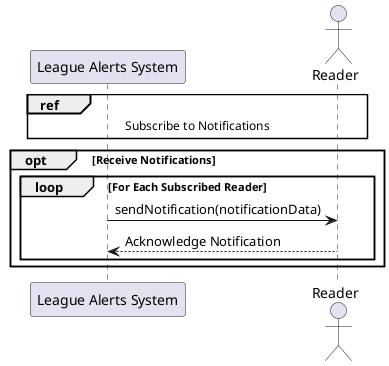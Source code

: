 @startuml
participant "League Alerts System" as LAS
actor Reader

ref over Reader, LAS : Subscribe to Notifications

opt Receive Notifications
    loop For Each Subscribed Reader
        LAS -> Reader: sendNotification(notificationData)
        Reader --> LAS: Acknowledge Notification
    end
end opt
@enduml
